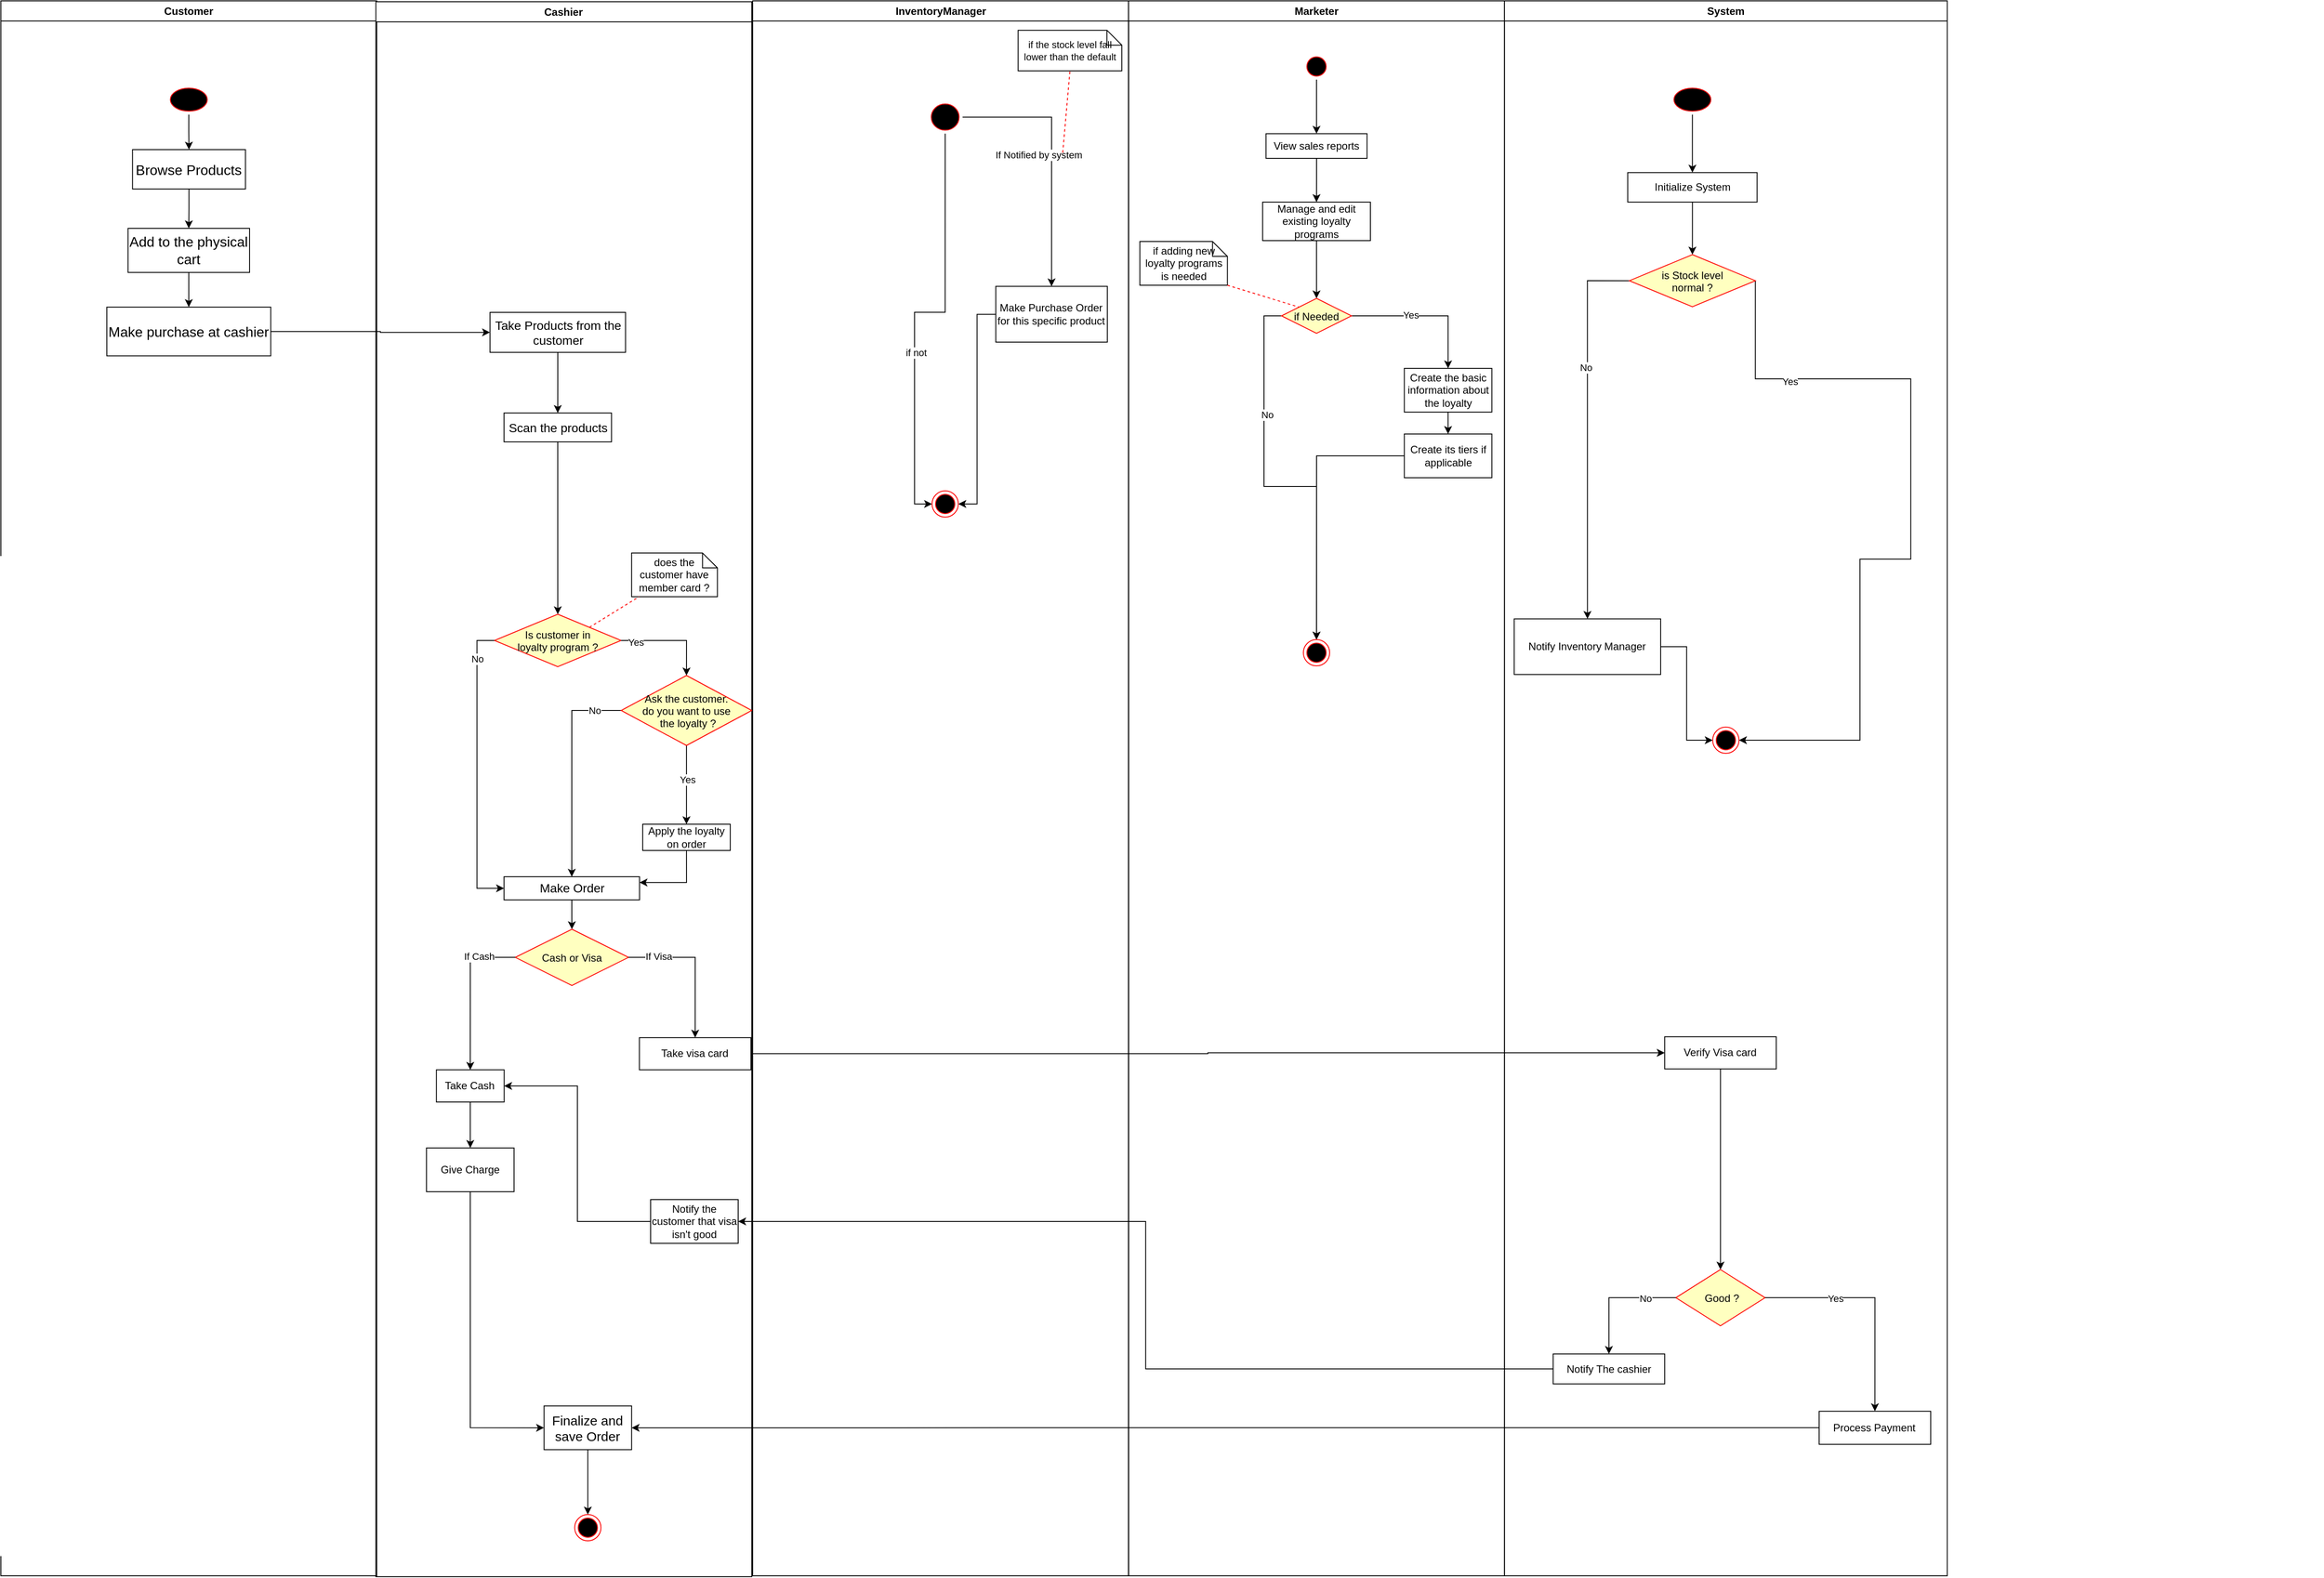 <mxfile version="24.6.1" type="github">
  <diagram name="Page-1" id="e7e014a7-5840-1c2e-5031-d8a46d1fe8dd">
    <mxGraphModel dx="1467" dy="737" grid="1" gridSize="10" guides="1" tooltips="1" connect="1" arrows="1" fold="1" page="1" pageScale="1" pageWidth="1169" pageHeight="826" background="none" math="0" shadow="0">
      <root>
        <mxCell id="0" />
        <mxCell id="1" parent="0" />
        <mxCell id="C72brB4j45OvjQnRRJuR-45" value="" style="group" parent="1" vertex="1" connectable="0">
          <mxGeometry x="158" y="210" width="2652" height="1800" as="geometry" />
        </mxCell>
        <mxCell id="C72brB4j45OvjQnRRJuR-41" value="" style="group" parent="C72brB4j45OvjQnRRJuR-45" vertex="1" connectable="0">
          <mxGeometry width="1287.817" height="1800" as="geometry" />
        </mxCell>
        <mxCell id="C72brB4j45OvjQnRRJuR-121" value="" style="group" parent="C72brB4j45OvjQnRRJuR-41" vertex="1" connectable="0">
          <mxGeometry width="1287.817" height="1800" as="geometry" />
        </mxCell>
        <mxCell id="2" value="Customer" style="swimlane;whiteSpace=wrap" parent="C72brB4j45OvjQnRRJuR-121" vertex="1">
          <mxGeometry width="429.272" height="1800" as="geometry" />
        </mxCell>
        <mxCell id="C72brB4j45OvjQnRRJuR-81" style="edgeStyle=orthogonalEdgeStyle;rounded=0;orthogonalLoop=1;jettySize=auto;html=1;entryX=0.5;entryY=0;entryDx=0;entryDy=0;" parent="2" source="C72brB4j45OvjQnRRJuR-46" target="C72brB4j45OvjQnRRJuR-47" edge="1">
          <mxGeometry relative="1" as="geometry" />
        </mxCell>
        <mxCell id="C72brB4j45OvjQnRRJuR-46" value="" style="ellipse;shape=startState;fillColor=#000000;strokeColor=#ff0000;" parent="2" vertex="1">
          <mxGeometry x="189.538" y="95.69" width="50.174" height="34.31" as="geometry" />
        </mxCell>
        <mxCell id="C72brB4j45OvjQnRRJuR-83" style="edgeStyle=orthogonalEdgeStyle;rounded=0;orthogonalLoop=1;jettySize=auto;html=1;" parent="2" source="C72brB4j45OvjQnRRJuR-47" target="C72brB4j45OvjQnRRJuR-82" edge="1">
          <mxGeometry relative="1" as="geometry" />
        </mxCell>
        <mxCell id="C72brB4j45OvjQnRRJuR-47" value="&lt;font style=&quot;font-size: 16px;&quot;&gt;Browse Products&lt;/font&gt;" style="html=1;dashed=0;whiteSpace=wrap;" parent="2" vertex="1">
          <mxGeometry x="150.33" y="170" width="128.99" height="45" as="geometry" />
        </mxCell>
        <mxCell id="C72brB4j45OvjQnRRJuR-85" style="edgeStyle=orthogonalEdgeStyle;rounded=0;orthogonalLoop=1;jettySize=auto;html=1;" parent="2" source="C72brB4j45OvjQnRRJuR-82" target="C72brB4j45OvjQnRRJuR-84" edge="1">
          <mxGeometry relative="1" as="geometry" />
        </mxCell>
        <mxCell id="C72brB4j45OvjQnRRJuR-82" value="&lt;font style=&quot;font-size: 16px;&quot;&gt;Add to the physical cart&lt;/font&gt;" style="html=1;dashed=0;whiteSpace=wrap;" parent="2" vertex="1">
          <mxGeometry x="145.22" y="260" width="138.8" height="50.36" as="geometry" />
        </mxCell>
        <mxCell id="C72brB4j45OvjQnRRJuR-84" value="&lt;span style=&quot;font-size: 16px;&quot;&gt;Make purchase at cashier&lt;/span&gt;" style="html=1;dashed=0;whiteSpace=wrap;" parent="2" vertex="1">
          <mxGeometry x="120.996" y="350" width="187.245" height="55.71" as="geometry" />
        </mxCell>
        <mxCell id="3" value="Cashier" style="swimlane;whiteSpace=wrap;startSize=23;" parent="C72brB4j45OvjQnRRJuR-121" vertex="1">
          <mxGeometry x="428.272" y="1" width="429.28" height="1800" as="geometry" />
        </mxCell>
        <mxCell id="C72brB4j45OvjQnRRJuR-89" style="edgeStyle=orthogonalEdgeStyle;rounded=0;orthogonalLoop=1;jettySize=auto;html=1;" parent="3" source="C72brB4j45OvjQnRRJuR-86" target="C72brB4j45OvjQnRRJuR-88" edge="1">
          <mxGeometry relative="1" as="geometry" />
        </mxCell>
        <mxCell id="C72brB4j45OvjQnRRJuR-86" value="&lt;font style=&quot;font-size: 14px;&quot;&gt;Take Products from the customer&lt;/font&gt;" style="html=1;dashed=0;whiteSpace=wrap;" parent="3" vertex="1">
          <mxGeometry x="130.312" y="355" width="154.764" height="45.71" as="geometry" />
        </mxCell>
        <mxCell id="C72brB4j45OvjQnRRJuR-134" style="edgeStyle=orthogonalEdgeStyle;rounded=0;orthogonalLoop=1;jettySize=auto;html=1;entryX=0.5;entryY=0;entryDx=0;entryDy=0;" parent="3" source="C72brB4j45OvjQnRRJuR-88" target="C72brB4j45OvjQnRRJuR-123" edge="1">
          <mxGeometry relative="1" as="geometry" />
        </mxCell>
        <mxCell id="C72brB4j45OvjQnRRJuR-88" value="&lt;font style=&quot;font-size: 14px;&quot;&gt;Scan the products&lt;/font&gt;" style="html=1;dashed=0;whiteSpace=wrap;" parent="3" vertex="1">
          <mxGeometry x="146.32" y="470" width="122.74" height="33.03" as="geometry" />
        </mxCell>
        <mxCell id="C72brB4j45OvjQnRRJuR-122" style="edgeStyle=orthogonalEdgeStyle;rounded=0;orthogonalLoop=1;jettySize=auto;html=1;entryX=0.5;entryY=0;entryDx=0;entryDy=0;" parent="3" source="C72brB4j45OvjQnRRJuR-91" target="C72brB4j45OvjQnRRJuR-93" edge="1">
          <mxGeometry relative="1" as="geometry" />
        </mxCell>
        <mxCell id="C72brB4j45OvjQnRRJuR-91" value="&lt;font style=&quot;font-size: 14px;&quot;&gt;Make Order&lt;/font&gt;" style="html=1;dashed=0;whiteSpace=wrap;" parent="3" vertex="1">
          <mxGeometry x="146.319" y="1000.0" width="154.764" height="26.523" as="geometry" />
        </mxCell>
        <mxCell id="C72brB4j45OvjQnRRJuR-119" value="" style="group" parent="3" vertex="1" connectable="0">
          <mxGeometry x="19.094" y="1060.002" width="409.213" height="197.504" as="geometry" />
        </mxCell>
        <mxCell id="C72brB4j45OvjQnRRJuR-93" value="Cash or Visa" style="rhombus;fillColor=#ffffc0;strokeColor=#ff0000;" parent="C72brB4j45OvjQnRRJuR-119" vertex="1">
          <mxGeometry x="140.115" width="129.288" height="64.286" as="geometry" />
        </mxCell>
        <mxCell id="C72brB4j45OvjQnRRJuR-102" value="Take visa card" style="html=1;dashed=0;whiteSpace=wrap;" parent="C72brB4j45OvjQnRRJuR-119" vertex="1">
          <mxGeometry x="281.836" y="123.923" width="127.378" height="36.792" as="geometry" />
        </mxCell>
        <mxCell id="C72brB4j45OvjQnRRJuR-103" value="Take Cash" style="html=1;dashed=0;whiteSpace=wrap;" parent="C72brB4j45OvjQnRRJuR-119" vertex="1">
          <mxGeometry x="50" y="160.71" width="77.38" height="36.79" as="geometry" />
        </mxCell>
        <mxCell id="C72brB4j45OvjQnRRJuR-95" style="edgeStyle=orthogonalEdgeStyle;rounded=0;orthogonalLoop=1;jettySize=auto;html=1;entryX=0.5;entryY=0;entryDx=0;entryDy=0;" parent="C72brB4j45OvjQnRRJuR-119" source="C72brB4j45OvjQnRRJuR-93" target="C72brB4j45OvjQnRRJuR-102" edge="1">
          <mxGeometry relative="1" as="geometry">
            <mxPoint x="365.521" y="257.178" as="targetPoint" />
          </mxGeometry>
        </mxCell>
        <mxCell id="C72brB4j45OvjQnRRJuR-99" value="If Visa" style="edgeLabel;html=1;align=center;verticalAlign=middle;resizable=0;points=[];" parent="C72brB4j45OvjQnRRJuR-95" vertex="1" connectable="0">
          <mxGeometry x="-0.66" y="-3" relative="1" as="geometry">
            <mxPoint x="5" y="-4" as="offset" />
          </mxGeometry>
        </mxCell>
        <mxCell id="C72brB4j45OvjQnRRJuR-97" style="edgeStyle=orthogonalEdgeStyle;rounded=0;orthogonalLoop=1;jettySize=auto;html=1;entryX=0.5;entryY=0;entryDx=0;entryDy=0;" parent="C72brB4j45OvjQnRRJuR-119" source="C72brB4j45OvjQnRRJuR-93" target="C72brB4j45OvjQnRRJuR-103" edge="1">
          <mxGeometry relative="1" as="geometry">
            <mxPoint x="21.601" y="225.035" as="targetPoint" />
          </mxGeometry>
        </mxCell>
        <mxCell id="C72brB4j45OvjQnRRJuR-100" value="If Cash" style="edgeLabel;html=1;align=center;verticalAlign=middle;resizable=0;points=[];" parent="C72brB4j45OvjQnRRJuR-97" vertex="1" connectable="0">
          <mxGeometry x="-0.536" relative="1" as="geometry">
            <mxPoint y="-1" as="offset" />
          </mxGeometry>
        </mxCell>
        <mxCell id="C72brB4j45OvjQnRRJuR-143" value="does the customer have member card ?" style="shape=note;whiteSpace=wrap;size=17" parent="3" vertex="1">
          <mxGeometry x="292.03" y="630" width="97.97" height="50" as="geometry" />
        </mxCell>
        <mxCell id="C72brB4j45OvjQnRRJuR-144" value="" style="endArrow=none;strokeColor=#FF0000;endFill=0;rounded=0;dashed=1;exitX=1;exitY=0;exitDx=0;exitDy=0;" parent="3" source="C72brB4j45OvjQnRRJuR-123" target="C72brB4j45OvjQnRRJuR-143" edge="1">
          <mxGeometry relative="1" as="geometry">
            <mxPoint x="235.484" y="480" as="sourcePoint" />
          </mxGeometry>
        </mxCell>
        <mxCell id="C72brB4j45OvjQnRRJuR-146" value="" style="group" parent="3" vertex="1" connectable="0">
          <mxGeometry x="39.887" y="700" width="350.113" height="180" as="geometry" />
        </mxCell>
        <mxCell id="C72brB4j45OvjQnRRJuR-123" value="Is customer in&#xa;loyalty program ?" style="rhombus;fillColor=#ffffc0;strokeColor=#ff0000;" parent="C72brB4j45OvjQnRRJuR-146" vertex="1">
          <mxGeometry x="95.533" width="144.58" height="60" as="geometry" />
        </mxCell>
        <mxCell id="3d39rcCGOW89XRAm9Ade-5" style="edgeStyle=orthogonalEdgeStyle;rounded=0;orthogonalLoop=1;jettySize=auto;html=1;entryX=0.5;entryY=0;entryDx=0;entryDy=0;" edge="1" parent="3" source="C72brB4j45OvjQnRRJuR-145" target="3d39rcCGOW89XRAm9Ade-4">
          <mxGeometry relative="1" as="geometry" />
        </mxCell>
        <mxCell id="3d39rcCGOW89XRAm9Ade-6" value="Yes" style="edgeLabel;html=1;align=center;verticalAlign=middle;resizable=0;points=[];" vertex="1" connectable="0" parent="3d39rcCGOW89XRAm9Ade-5">
          <mxGeometry x="-0.141" y="1" relative="1" as="geometry">
            <mxPoint as="offset" />
          </mxGeometry>
        </mxCell>
        <mxCell id="3d39rcCGOW89XRAm9Ade-8" style="edgeStyle=orthogonalEdgeStyle;rounded=0;orthogonalLoop=1;jettySize=auto;html=1;entryX=0.5;entryY=0;entryDx=0;entryDy=0;exitX=0;exitY=0.5;exitDx=0;exitDy=0;" edge="1" parent="3" source="C72brB4j45OvjQnRRJuR-145" target="C72brB4j45OvjQnRRJuR-91">
          <mxGeometry relative="1" as="geometry" />
        </mxCell>
        <mxCell id="3d39rcCGOW89XRAm9Ade-9" value="No" style="edgeLabel;html=1;align=center;verticalAlign=middle;resizable=0;points=[];" vertex="1" connectable="0" parent="3d39rcCGOW89XRAm9Ade-8">
          <mxGeometry x="-0.751" relative="1" as="geometry">
            <mxPoint as="offset" />
          </mxGeometry>
        </mxCell>
        <mxCell id="C72brB4j45OvjQnRRJuR-145" value="Ask the customer.&#xa;do you want to use&#xa; the loyalty ?" style="rhombus;fillColor=#ffffc0;strokeColor=#ff0000;" parent="3" vertex="1">
          <mxGeometry x="280.1" y="770" width="149.18" height="80" as="geometry" />
        </mxCell>
        <mxCell id="C72brB4j45OvjQnRRJuR-139" style="edgeStyle=orthogonalEdgeStyle;rounded=0;orthogonalLoop=1;jettySize=auto;html=1;entryX=0.5;entryY=0;entryDx=0;entryDy=0;exitX=1;exitY=0.5;exitDx=0;exitDy=0;" parent="3" source="C72brB4j45OvjQnRRJuR-123" target="C72brB4j45OvjQnRRJuR-145" edge="1">
          <mxGeometry relative="1" as="geometry">
            <mxPoint x="385.717" y="800" as="targetPoint" />
          </mxGeometry>
        </mxCell>
        <mxCell id="C72brB4j45OvjQnRRJuR-141" value="Yes" style="edgeLabel;html=1;align=center;verticalAlign=middle;resizable=0;points=[];" parent="C72brB4j45OvjQnRRJuR-139" vertex="1" connectable="0">
          <mxGeometry x="-0.711" y="-2" relative="1" as="geometry">
            <mxPoint as="offset" />
          </mxGeometry>
        </mxCell>
        <mxCell id="3d39rcCGOW89XRAm9Ade-10" style="edgeStyle=orthogonalEdgeStyle;rounded=0;orthogonalLoop=1;jettySize=auto;html=1;entryX=1;entryY=0.25;entryDx=0;entryDy=0;exitX=0.5;exitY=1;exitDx=0;exitDy=0;" edge="1" parent="3" source="3d39rcCGOW89XRAm9Ade-4" target="C72brB4j45OvjQnRRJuR-91">
          <mxGeometry relative="1" as="geometry" />
        </mxCell>
        <mxCell id="3d39rcCGOW89XRAm9Ade-4" value="Apply the loyalty&lt;div&gt;on order&lt;/div&gt;" style="html=1;dashed=0;whiteSpace=wrap;" vertex="1" parent="3">
          <mxGeometry x="304.69" y="940" width="100" height="30" as="geometry" />
        </mxCell>
        <mxCell id="C72brB4j45OvjQnRRJuR-140" style="edgeStyle=orthogonalEdgeStyle;rounded=0;orthogonalLoop=1;jettySize=auto;html=1;entryX=0;entryY=0.5;entryDx=0;entryDy=0;exitX=0;exitY=0.5;exitDx=0;exitDy=0;" parent="3" source="C72brB4j45OvjQnRRJuR-123" target="C72brB4j45OvjQnRRJuR-91" edge="1">
          <mxGeometry relative="1" as="geometry">
            <mxPoint x="52.727" y="970" as="targetPoint" />
          </mxGeometry>
        </mxCell>
        <mxCell id="C72brB4j45OvjQnRRJuR-142" value="No" style="edgeLabel;html=1;align=center;verticalAlign=middle;resizable=0;points=[];" parent="C72brB4j45OvjQnRRJuR-140" vertex="1" connectable="0">
          <mxGeometry x="-0.758" relative="1" as="geometry">
            <mxPoint as="offset" />
          </mxGeometry>
        </mxCell>
        <mxCell id="3d39rcCGOW89XRAm9Ade-21" style="edgeStyle=orthogonalEdgeStyle;rounded=0;orthogonalLoop=1;jettySize=auto;html=1;entryX=0.5;entryY=0;entryDx=0;entryDy=0;" edge="1" parent="3" source="3d39rcCGOW89XRAm9Ade-14" target="3d39rcCGOW89XRAm9Ade-20">
          <mxGeometry relative="1" as="geometry" />
        </mxCell>
        <mxCell id="3d39rcCGOW89XRAm9Ade-14" value="&lt;font style=&quot;font-size: 15px;&quot;&gt;Finalize and save Order&lt;/font&gt;" style="html=1;dashed=0;whiteSpace=wrap;" vertex="1" parent="3">
          <mxGeometry x="192.028" y="1604.83" width="100" height="50" as="geometry" />
        </mxCell>
        <mxCell id="3d39rcCGOW89XRAm9Ade-17" style="edgeStyle=orthogonalEdgeStyle;rounded=0;orthogonalLoop=1;jettySize=auto;html=1;entryX=0;entryY=0.5;entryDx=0;entryDy=0;exitX=0.5;exitY=1;exitDx=0;exitDy=0;" edge="1" parent="3" source="3d39rcCGOW89XRAm9Ade-15" target="3d39rcCGOW89XRAm9Ade-14">
          <mxGeometry relative="1" as="geometry" />
        </mxCell>
        <mxCell id="3d39rcCGOW89XRAm9Ade-15" value="Give Charge" style="html=1;dashed=0;whiteSpace=wrap;" vertex="1" parent="3">
          <mxGeometry x="57.788" y="1310" width="100" height="50" as="geometry" />
        </mxCell>
        <mxCell id="3d39rcCGOW89XRAm9Ade-16" style="edgeStyle=orthogonalEdgeStyle;rounded=0;orthogonalLoop=1;jettySize=auto;html=1;entryX=0.5;entryY=0;entryDx=0;entryDy=0;" edge="1" parent="3" source="C72brB4j45OvjQnRRJuR-103" target="3d39rcCGOW89XRAm9Ade-15">
          <mxGeometry relative="1" as="geometry" />
        </mxCell>
        <mxCell id="3d39rcCGOW89XRAm9Ade-20" value="" style="ellipse;shape=endState;fillColor=#000000;strokeColor=#ff0000" vertex="1" parent="3">
          <mxGeometry x="227.028" y="1729" width="30" height="30" as="geometry" />
        </mxCell>
        <mxCell id="3d39rcCGOW89XRAm9Ade-24" style="edgeStyle=orthogonalEdgeStyle;rounded=0;orthogonalLoop=1;jettySize=auto;html=1;entryX=1;entryY=0.5;entryDx=0;entryDy=0;" edge="1" parent="3" source="3d39rcCGOW89XRAm9Ade-22" target="C72brB4j45OvjQnRRJuR-103">
          <mxGeometry relative="1" as="geometry" />
        </mxCell>
        <mxCell id="3d39rcCGOW89XRAm9Ade-22" value="Notify the customer that visa isn&#39;t good" style="html=1;dashed=0;whiteSpace=wrap;" vertex="1" parent="3">
          <mxGeometry x="313.728" y="1369" width="100" height="50" as="geometry" />
        </mxCell>
        <mxCell id="4" value="InventoryManager" style="swimlane;whiteSpace=wrap" parent="C72brB4j45OvjQnRRJuR-121" vertex="1">
          <mxGeometry x="858.545" width="429.272" height="1800" as="geometry" />
        </mxCell>
        <mxCell id="C72brB4j45OvjQnRRJuR-73" style="edgeStyle=orthogonalEdgeStyle;rounded=0;orthogonalLoop=1;jettySize=auto;html=1;entryX=0.5;entryY=0;entryDx=0;entryDy=0;" parent="4" source="C72brB4j45OvjQnRRJuR-71" target="C72brB4j45OvjQnRRJuR-80" edge="1">
          <mxGeometry relative="1" as="geometry">
            <mxPoint x="345.648" y="421.519" as="targetPoint" />
          </mxGeometry>
        </mxCell>
        <mxCell id="C72brB4j45OvjQnRRJuR-76" value="If Notified by system" style="edgeLabel;html=1;align=center;verticalAlign=middle;resizable=0;points=[];" parent="C72brB4j45OvjQnRRJuR-73" vertex="1" connectable="0">
          <mxGeometry x="-0.496" y="1" relative="1" as="geometry">
            <mxPoint x="12" y="44" as="offset" />
          </mxGeometry>
        </mxCell>
        <mxCell id="C72brB4j45OvjQnRRJuR-75" style="edgeStyle=orthogonalEdgeStyle;rounded=0;orthogonalLoop=1;jettySize=auto;html=1;entryX=0;entryY=0.5;entryDx=0;entryDy=0;" parent="4" source="C72brB4j45OvjQnRRJuR-71" edge="1" target="3d39rcCGOW89XRAm9Ade-51">
          <mxGeometry relative="1" as="geometry">
            <mxPoint x="73.455" y="333.13" as="targetPoint" />
          </mxGeometry>
        </mxCell>
        <mxCell id="C72brB4j45OvjQnRRJuR-77" value="if not" style="edgeLabel;html=1;align=center;verticalAlign=middle;resizable=0;points=[];" parent="C72brB4j45OvjQnRRJuR-75" vertex="1" connectable="0">
          <mxGeometry x="0.253" y="1" relative="1" as="geometry">
            <mxPoint y="-15" as="offset" />
          </mxGeometry>
        </mxCell>
        <mxCell id="C72brB4j45OvjQnRRJuR-71" value="" style="ellipse;shape=startState;fillColor=#000000;strokeColor=#ff0000;" parent="4" vertex="1">
          <mxGeometry x="200" y="113.92" width="39.72" height="37.89" as="geometry" />
        </mxCell>
        <mxCell id="C72brB4j45OvjQnRRJuR-78" value="if the stock level fall lower than the default" style="shape=note;whiteSpace=wrap;size=17;fontSize=11;" parent="4" vertex="1">
          <mxGeometry x="303.13" y="33.57" width="118.44" height="46.43" as="geometry" />
        </mxCell>
        <mxCell id="C72brB4j45OvjQnRRJuR-79" value="" style="endArrow=none;strokeColor=#FF0000;endFill=0;rounded=0;dashed=1;entryX=0.5;entryY=1;entryDx=0;entryDy=0;entryPerimeter=0;" parent="4" target="C72brB4j45OvjQnRRJuR-78" edge="1">
          <mxGeometry relative="1" as="geometry">
            <mxPoint x="354.089" y="173.494" as="sourcePoint" />
          </mxGeometry>
        </mxCell>
        <mxCell id="3d39rcCGOW89XRAm9Ade-52" style="edgeStyle=orthogonalEdgeStyle;rounded=0;orthogonalLoop=1;jettySize=auto;html=1;entryX=1;entryY=0.5;entryDx=0;entryDy=0;" edge="1" parent="4" source="C72brB4j45OvjQnRRJuR-80" target="3d39rcCGOW89XRAm9Ade-51">
          <mxGeometry relative="1" as="geometry" />
        </mxCell>
        <mxCell id="C72brB4j45OvjQnRRJuR-80" value="Make Purchase Order for this specific product" style="html=1;dashed=0;whiteSpace=wrap;" parent="4" vertex="1">
          <mxGeometry x="277.658" y="326.25" width="127.378" height="63.75" as="geometry" />
        </mxCell>
        <mxCell id="3d39rcCGOW89XRAm9Ade-51" value="" style="ellipse;shape=endState;fillColor=#000000;strokeColor=#ff0000" vertex="1" parent="4">
          <mxGeometry x="204.855" y="560" width="30" height="30" as="geometry" />
        </mxCell>
        <mxCell id="C72brB4j45OvjQnRRJuR-87" style="edgeStyle=orthogonalEdgeStyle;rounded=0;orthogonalLoop=1;jettySize=auto;html=1;entryX=0;entryY=0.5;entryDx=0;entryDy=0;" parent="C72brB4j45OvjQnRRJuR-121" source="C72brB4j45OvjQnRRJuR-84" target="C72brB4j45OvjQnRRJuR-86" edge="1">
          <mxGeometry relative="1" as="geometry" />
        </mxCell>
        <mxCell id="C72brB4j45OvjQnRRJuR-43" value="Marketer" style="swimlane;whiteSpace=wrap" parent="C72brB4j45OvjQnRRJuR-45" vertex="1">
          <mxGeometry x="1287.821" width="429.272" height="1800" as="geometry" />
        </mxCell>
        <mxCell id="3d39rcCGOW89XRAm9Ade-30" style="edgeStyle=orthogonalEdgeStyle;rounded=0;orthogonalLoop=1;jettySize=auto;html=1;entryX=0.5;entryY=0;entryDx=0;entryDy=0;" edge="1" parent="C72brB4j45OvjQnRRJuR-43" source="3d39rcCGOW89XRAm9Ade-27" target="3d39rcCGOW89XRAm9Ade-29">
          <mxGeometry relative="1" as="geometry" />
        </mxCell>
        <mxCell id="3d39rcCGOW89XRAm9Ade-27" value="" style="ellipse;shape=startState;fillColor=#000000;strokeColor=#ff0000;" vertex="1" parent="C72brB4j45OvjQnRRJuR-43">
          <mxGeometry x="199.639" y="60" width="30" height="30" as="geometry" />
        </mxCell>
        <mxCell id="3d39rcCGOW89XRAm9Ade-32" style="edgeStyle=orthogonalEdgeStyle;rounded=0;orthogonalLoop=1;jettySize=auto;html=1;" edge="1" parent="C72brB4j45OvjQnRRJuR-43" source="3d39rcCGOW89XRAm9Ade-29" target="3d39rcCGOW89XRAm9Ade-31">
          <mxGeometry relative="1" as="geometry" />
        </mxCell>
        <mxCell id="3d39rcCGOW89XRAm9Ade-29" value="View sales reports" style="html=1;dashed=0;whiteSpace=wrap;" vertex="1" parent="C72brB4j45OvjQnRRJuR-43">
          <mxGeometry x="156.96" y="151.81" width="115.36" height="28.19" as="geometry" />
        </mxCell>
        <mxCell id="3d39rcCGOW89XRAm9Ade-34" style="edgeStyle=orthogonalEdgeStyle;rounded=0;orthogonalLoop=1;jettySize=auto;html=1;entryX=0.5;entryY=0;entryDx=0;entryDy=0;" edge="1" parent="C72brB4j45OvjQnRRJuR-43" source="3d39rcCGOW89XRAm9Ade-31" target="3d39rcCGOW89XRAm9Ade-33">
          <mxGeometry relative="1" as="geometry" />
        </mxCell>
        <mxCell id="3d39rcCGOW89XRAm9Ade-31" value="Manage and edit existing loyalty programs" style="html=1;dashed=0;whiteSpace=wrap;" vertex="1" parent="C72brB4j45OvjQnRRJuR-43">
          <mxGeometry x="153.09" y="230" width="123.1" height="44" as="geometry" />
        </mxCell>
        <mxCell id="3d39rcCGOW89XRAm9Ade-38" style="edgeStyle=orthogonalEdgeStyle;rounded=0;orthogonalLoop=1;jettySize=auto;html=1;entryX=0.5;entryY=0;entryDx=0;entryDy=0;" edge="1" parent="C72brB4j45OvjQnRRJuR-43" source="3d39rcCGOW89XRAm9Ade-33" target="3d39rcCGOW89XRAm9Ade-43">
          <mxGeometry relative="1" as="geometry">
            <mxPoint x="364.899" y="410.0" as="targetPoint" />
          </mxGeometry>
        </mxCell>
        <mxCell id="3d39rcCGOW89XRAm9Ade-41" value="Yes" style="edgeLabel;html=1;align=center;verticalAlign=middle;resizable=0;points=[];" vertex="1" connectable="0" parent="3d39rcCGOW89XRAm9Ade-38">
          <mxGeometry x="-0.21" y="1" relative="1" as="geometry">
            <mxPoint as="offset" />
          </mxGeometry>
        </mxCell>
        <mxCell id="3d39rcCGOW89XRAm9Ade-40" style="edgeStyle=orthogonalEdgeStyle;rounded=0;orthogonalLoop=1;jettySize=auto;html=1;entryX=0.5;entryY=0;entryDx=0;entryDy=0;exitX=0;exitY=0.5;exitDx=0;exitDy=0;" edge="1" parent="C72brB4j45OvjQnRRJuR-43" source="3d39rcCGOW89XRAm9Ade-33" target="3d39rcCGOW89XRAm9Ade-48">
          <mxGeometry relative="1" as="geometry">
            <mxPoint x="104.179" y="420" as="sourcePoint" />
            <mxPoint x="54.899" y="440" as="targetPoint" />
          </mxGeometry>
        </mxCell>
        <mxCell id="3d39rcCGOW89XRAm9Ade-42" value="No" style="edgeLabel;html=1;align=center;verticalAlign=middle;resizable=0;points=[];" vertex="1" connectable="0" parent="3d39rcCGOW89XRAm9Ade-40">
          <mxGeometry x="-0.409" y="3" relative="1" as="geometry">
            <mxPoint as="offset" />
          </mxGeometry>
        </mxCell>
        <mxCell id="3d39rcCGOW89XRAm9Ade-33" value="if Needed" style="rhombus;fillColor=#ffffc0;strokeColor=#ff0000;" vertex="1" parent="C72brB4j45OvjQnRRJuR-43">
          <mxGeometry x="174.639" y="340" width="80" height="40" as="geometry" />
        </mxCell>
        <mxCell id="3d39rcCGOW89XRAm9Ade-35" value="if adding new loyalty programs is needed" style="shape=note;whiteSpace=wrap;size=17" vertex="1" parent="C72brB4j45OvjQnRRJuR-43">
          <mxGeometry x="12.898" y="275" width="100" height="50" as="geometry" />
        </mxCell>
        <mxCell id="3d39rcCGOW89XRAm9Ade-36" value="" style="endArrow=none;strokeColor=#FF0000;endFill=0;rounded=0;dashed=1;entryX=0;entryY=0;entryDx=0;entryDy=0;exitX=1;exitY=1;exitDx=0;exitDy=0;exitPerimeter=0;" edge="1" target="3d39rcCGOW89XRAm9Ade-33" parent="C72brB4j45OvjQnRRJuR-43" source="3d39rcCGOW89XRAm9Ade-35">
          <mxGeometry relative="1" as="geometry">
            <mxPoint x="-5.102" y="160" as="sourcePoint" />
          </mxGeometry>
        </mxCell>
        <mxCell id="3d39rcCGOW89XRAm9Ade-45" style="edgeStyle=orthogonalEdgeStyle;rounded=0;orthogonalLoop=1;jettySize=auto;html=1;" edge="1" parent="C72brB4j45OvjQnRRJuR-43" source="3d39rcCGOW89XRAm9Ade-43" target="3d39rcCGOW89XRAm9Ade-44">
          <mxGeometry relative="1" as="geometry" />
        </mxCell>
        <mxCell id="3d39rcCGOW89XRAm9Ade-43" value="Create the basic information about the loyalty" style="html=1;dashed=0;whiteSpace=wrap;" vertex="1" parent="C72brB4j45OvjQnRRJuR-43">
          <mxGeometry x="314.899" y="420" width="100" height="50" as="geometry" />
        </mxCell>
        <mxCell id="3d39rcCGOW89XRAm9Ade-49" style="edgeStyle=orthogonalEdgeStyle;rounded=0;orthogonalLoop=1;jettySize=auto;html=1;entryX=0.5;entryY=0;entryDx=0;entryDy=0;" edge="1" parent="C72brB4j45OvjQnRRJuR-43" source="3d39rcCGOW89XRAm9Ade-44" target="3d39rcCGOW89XRAm9Ade-48">
          <mxGeometry relative="1" as="geometry" />
        </mxCell>
        <mxCell id="3d39rcCGOW89XRAm9Ade-44" value="Create its tiers if applicable" style="html=1;dashed=0;whiteSpace=wrap;" vertex="1" parent="C72brB4j45OvjQnRRJuR-43">
          <mxGeometry x="314.899" y="495" width="100" height="50" as="geometry" />
        </mxCell>
        <mxCell id="3d39rcCGOW89XRAm9Ade-48" value="" style="ellipse;shape=endState;fillColor=#000000;strokeColor=#ff0000" vertex="1" parent="C72brB4j45OvjQnRRJuR-43">
          <mxGeometry x="199.639" y="730" width="30" height="30" as="geometry" />
        </mxCell>
        <mxCell id="C72brB4j45OvjQnRRJuR-44" value="System" style="swimlane;whiteSpace=wrap" parent="C72brB4j45OvjQnRRJuR-45" vertex="1">
          <mxGeometry x="1717.088" width="505.622" height="1800" as="geometry" />
        </mxCell>
        <mxCell id="C72brB4j45OvjQnRRJuR-53" value="" style="edgeStyle=orthogonalEdgeStyle;rounded=0;orthogonalLoop=1;jettySize=auto;html=1;entryX=0.5;entryY=0;entryDx=0;entryDy=0;" parent="C72brB4j45OvjQnRRJuR-44" source="C72brB4j45OvjQnRRJuR-48" target="C72brB4j45OvjQnRRJuR-54" edge="1">
          <mxGeometry relative="1" as="geometry">
            <mxPoint x="214.642" y="255.19" as="targetPoint" />
          </mxGeometry>
        </mxCell>
        <mxCell id="C72brB4j45OvjQnRRJuR-48" value="" style="ellipse;shape=startState;fillColor=#000000;strokeColor=#ff0000;" parent="C72brB4j45OvjQnRRJuR-44" vertex="1">
          <mxGeometry x="189.55" y="95.69" width="50.174" height="34.31" as="geometry" />
        </mxCell>
        <mxCell id="C72brB4j45OvjQnRRJuR-56" style="edgeStyle=orthogonalEdgeStyle;rounded=0;orthogonalLoop=1;jettySize=auto;html=1;entryX=0.5;entryY=0;entryDx=0;entryDy=0;" parent="C72brB4j45OvjQnRRJuR-44" source="C72brB4j45OvjQnRRJuR-54" target="C72brB4j45OvjQnRRJuR-55" edge="1">
          <mxGeometry relative="1" as="geometry" />
        </mxCell>
        <mxCell id="C72brB4j45OvjQnRRJuR-54" value="Initialize System" style="html=1;dashed=0;whiteSpace=wrap;" parent="C72brB4j45OvjQnRRJuR-44" vertex="1">
          <mxGeometry x="140.765" y="196.27" width="147.745" height="33.73" as="geometry" />
        </mxCell>
        <mxCell id="C72brB4j45OvjQnRRJuR-65" style="edgeStyle=orthogonalEdgeStyle;rounded=0;orthogonalLoop=1;jettySize=auto;html=1;exitX=1;exitY=0.5;exitDx=0;exitDy=0;entryX=1;entryY=0.5;entryDx=0;entryDy=0;" parent="C72brB4j45OvjQnRRJuR-44" source="C72brB4j45OvjQnRRJuR-55" edge="1" target="3d39rcCGOW89XRAm9Ade-53">
          <mxGeometry relative="1" as="geometry">
            <mxPoint x="405.622" y="713.1" as="targetPoint" />
            <Array as="points">
              <mxPoint x="286" y="432" />
              <mxPoint x="464" y="432" />
              <mxPoint x="464" y="638" />
              <mxPoint x="406" y="638" />
              <mxPoint x="406" y="845" />
            </Array>
          </mxGeometry>
        </mxCell>
        <mxCell id="C72brB4j45OvjQnRRJuR-69" value="Yes" style="edgeLabel;html=1;align=center;verticalAlign=middle;resizable=0;points=[];" parent="C72brB4j45OvjQnRRJuR-65" vertex="1" connectable="0">
          <mxGeometry x="-0.664" y="-3" relative="1" as="geometry">
            <mxPoint as="offset" />
          </mxGeometry>
        </mxCell>
        <mxCell id="C72brB4j45OvjQnRRJuR-67" style="edgeStyle=orthogonalEdgeStyle;rounded=0;orthogonalLoop=1;jettySize=auto;html=1;entryX=0.5;entryY=0;entryDx=0;entryDy=0;exitX=0;exitY=0.5;exitDx=0;exitDy=0;" parent="C72brB4j45OvjQnRRJuR-44" source="C72brB4j45OvjQnRRJuR-55" target="C72brB4j45OvjQnRRJuR-70" edge="1">
          <mxGeometry relative="1" as="geometry">
            <mxPoint x="61.141" y="617.539" as="targetPoint" />
          </mxGeometry>
        </mxCell>
        <mxCell id="C72brB4j45OvjQnRRJuR-68" value="No" style="edgeLabel;html=1;align=center;verticalAlign=middle;resizable=0;points=[];" parent="C72brB4j45OvjQnRRJuR-67" vertex="1" connectable="0">
          <mxGeometry x="-0.325" y="-2" relative="1" as="geometry">
            <mxPoint as="offset" />
          </mxGeometry>
        </mxCell>
        <mxCell id="C72brB4j45OvjQnRRJuR-55" value="is Stock level&#xa; normal ? " style="rhombus;fillColor=#ffffc0;strokeColor=#ff0000;" parent="C72brB4j45OvjQnRRJuR-44" vertex="1">
          <mxGeometry x="142.714" y="290" width="143.835" height="59.64" as="geometry" />
        </mxCell>
        <mxCell id="3d39rcCGOW89XRAm9Ade-54" style="edgeStyle=orthogonalEdgeStyle;rounded=0;orthogonalLoop=1;jettySize=auto;html=1;entryX=0;entryY=0.5;entryDx=0;entryDy=0;" edge="1" parent="C72brB4j45OvjQnRRJuR-44" source="C72brB4j45OvjQnRRJuR-70" target="3d39rcCGOW89XRAm9Ade-53">
          <mxGeometry relative="1" as="geometry" />
        </mxCell>
        <mxCell id="C72brB4j45OvjQnRRJuR-70" value="Notify Inventory Manager" style="html=1;dashed=0;whiteSpace=wrap;" parent="C72brB4j45OvjQnRRJuR-44" vertex="1">
          <mxGeometry x="11.133" y="706.327" width="167.247" height="63.553" as="geometry" />
        </mxCell>
        <mxCell id="C72brB4j45OvjQnRRJuR-109" style="edgeStyle=orthogonalEdgeStyle;rounded=0;orthogonalLoop=1;jettySize=auto;html=1;entryX=0.5;entryY=0;entryDx=0;entryDy=0;" parent="C72brB4j45OvjQnRRJuR-44" source="C72brB4j45OvjQnRRJuR-106" target="C72brB4j45OvjQnRRJuR-108" edge="1">
          <mxGeometry relative="1" as="geometry" />
        </mxCell>
        <mxCell id="C72brB4j45OvjQnRRJuR-106" value="Verify Visa card" style="html=1;dashed=0;whiteSpace=wrap;" parent="C72brB4j45OvjQnRRJuR-44" vertex="1">
          <mxGeometry x="182.999" y="1183.923" width="127.378" height="36.792" as="geometry" />
        </mxCell>
        <mxCell id="C72brB4j45OvjQnRRJuR-120" value="" style="group" parent="C72brB4j45OvjQnRRJuR-44" vertex="1" connectable="0">
          <mxGeometry x="55.623" y="1449.997" width="431.135" height="293.363" as="geometry" />
        </mxCell>
        <mxCell id="C72brB4j45OvjQnRRJuR-108" value=" Good ?" style="rhombus;fillColor=#ffffc0;strokeColor=#ff0000;" parent="C72brB4j45OvjQnRRJuR-120" vertex="1">
          <mxGeometry x="140.112" width="101.902" height="64.286" as="geometry" />
        </mxCell>
        <mxCell id="C72brB4j45OvjQnRRJuR-116" value="Process Payment" style="html=1;dashed=0;whiteSpace=wrap;" parent="C72brB4j45OvjQnRRJuR-120" vertex="1">
          <mxGeometry x="303.757" y="161.921" width="127.378" height="37.822" as="geometry" />
        </mxCell>
        <mxCell id="C72brB4j45OvjQnRRJuR-117" value="Notify The cashier" style="html=1;dashed=0;whiteSpace=wrap;" parent="C72brB4j45OvjQnRRJuR-120" vertex="1">
          <mxGeometry y="96.425" width="127.378" height="34.276" as="geometry" />
        </mxCell>
        <mxCell id="C72brB4j45OvjQnRRJuR-111" style="edgeStyle=orthogonalEdgeStyle;rounded=0;orthogonalLoop=1;jettySize=auto;html=1;entryX=0.5;entryY=0;entryDx=0;entryDy=0;" parent="C72brB4j45OvjQnRRJuR-120" source="C72brB4j45OvjQnRRJuR-108" target="C72brB4j45OvjQnRRJuR-116" edge="1">
          <mxGeometry relative="1" as="geometry">
            <mxPoint x="380.18" y="144.643" as="targetPoint" />
          </mxGeometry>
        </mxCell>
        <mxCell id="C72brB4j45OvjQnRRJuR-114" value="Yes" style="edgeLabel;html=1;align=center;verticalAlign=middle;resizable=0;points=[];" parent="C72brB4j45OvjQnRRJuR-111" vertex="1" connectable="0">
          <mxGeometry x="-0.37" y="-1" relative="1" as="geometry">
            <mxPoint as="offset" />
          </mxGeometry>
        </mxCell>
        <mxCell id="C72brB4j45OvjQnRRJuR-113" style="edgeStyle=orthogonalEdgeStyle;rounded=0;orthogonalLoop=1;jettySize=auto;html=1;entryX=0.5;entryY=0;entryDx=0;entryDy=0;" parent="C72brB4j45OvjQnRRJuR-120" source="C72brB4j45OvjQnRRJuR-108" target="C72brB4j45OvjQnRRJuR-117" edge="1">
          <mxGeometry relative="1" as="geometry">
            <mxPoint x="61.736" y="144.643" as="targetPoint" />
          </mxGeometry>
        </mxCell>
        <mxCell id="C72brB4j45OvjQnRRJuR-115" value="No" style="edgeLabel;html=1;align=center;verticalAlign=middle;resizable=0;points=[];" parent="C72brB4j45OvjQnRRJuR-113" vertex="1" connectable="0">
          <mxGeometry x="-0.498" y="1" relative="1" as="geometry">
            <mxPoint as="offset" />
          </mxGeometry>
        </mxCell>
        <mxCell id="3d39rcCGOW89XRAm9Ade-53" value="" style="ellipse;shape=endState;fillColor=#000000;strokeColor=#ff0000" vertex="1" parent="C72brB4j45OvjQnRRJuR-44">
          <mxGeometry x="237.812" y="830" width="30" height="30" as="geometry" />
        </mxCell>
        <mxCell id="C72brB4j45OvjQnRRJuR-107" style="edgeStyle=orthogonalEdgeStyle;rounded=0;orthogonalLoop=1;jettySize=auto;html=1;" parent="C72brB4j45OvjQnRRJuR-45" source="C72brB4j45OvjQnRRJuR-102" target="C72brB4j45OvjQnRRJuR-106" edge="1">
          <mxGeometry relative="1" as="geometry" />
        </mxCell>
        <mxCell id="3d39rcCGOW89XRAm9Ade-19" style="edgeStyle=orthogonalEdgeStyle;rounded=0;orthogonalLoop=1;jettySize=auto;html=1;entryX=1;entryY=0.5;entryDx=0;entryDy=0;" edge="1" parent="C72brB4j45OvjQnRRJuR-45" source="C72brB4j45OvjQnRRJuR-116" target="3d39rcCGOW89XRAm9Ade-14">
          <mxGeometry relative="1" as="geometry">
            <mxPoint x="730.737" y="1538.822" as="targetPoint" />
          </mxGeometry>
        </mxCell>
        <mxCell id="3d39rcCGOW89XRAm9Ade-23" style="edgeStyle=orthogonalEdgeStyle;rounded=0;orthogonalLoop=1;jettySize=auto;html=1;entryX=1;entryY=0.5;entryDx=0;entryDy=0;" edge="1" parent="C72brB4j45OvjQnRRJuR-45" source="C72brB4j45OvjQnRRJuR-117" target="3d39rcCGOW89XRAm9Ade-22">
          <mxGeometry relative="1" as="geometry" />
        </mxCell>
      </root>
    </mxGraphModel>
  </diagram>
</mxfile>
